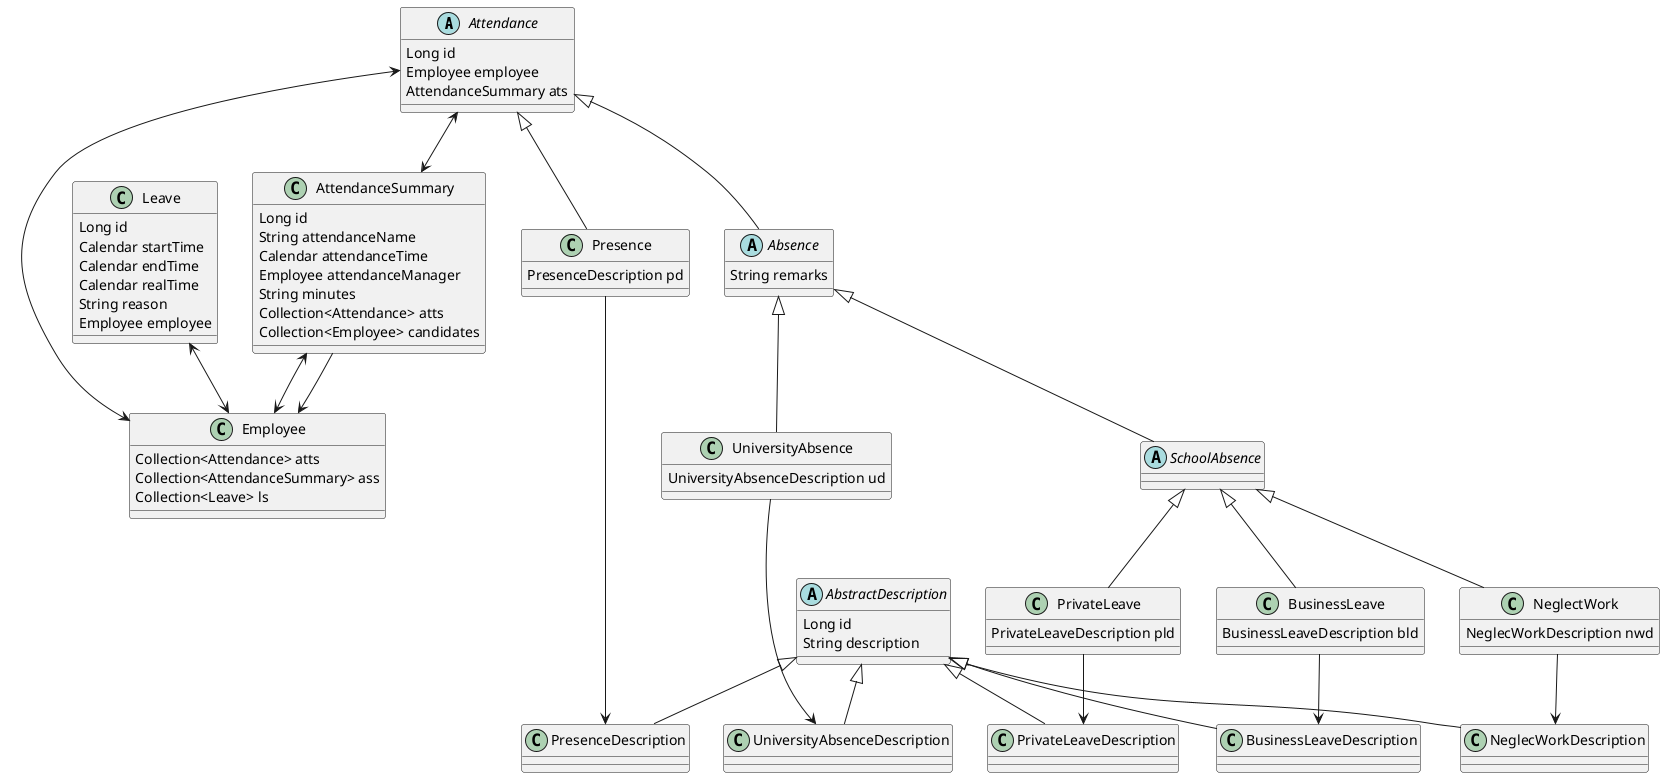 @startuml
abstract class Attendance{
    Long id
    Employee employee
    AttendanceSummary ats
}
class AttendanceSummary{
    Long id
    String attendanceName
    Calendar attendanceTime
    Employee attendanceManager
    String minutes
    Collection<Attendance> atts
    Collection<Employee> candidates
}


Attendance <--> AttendanceSummary
Attendance <--> Employee
AttendanceSummary <--> Employee
AttendanceSummary --> Employee


abstract class Absence{
    String remarks
}
class Presence{
    PresenceDescription pd
}
abstract class SchoolAbsence{
}
class UniversityAbsence{
    UniversityAbsenceDescription ud
}
class PrivateLeave{
    PrivateLeaveDescription pld
}
class BusinessLeave{
    BusinessLeaveDescription bld
}
class NeglectWork{
    NeglecWorkDescription nwd
}

class Employee{
    Collection<Attendance> atts
    Collection<AttendanceSummary> ass
    Collection<Leave> ls
}

abstract class AbstractDescription{
    Long id
    String description
}

Attendance <|-- Presence
Attendance <|-- Absence

Absence <|-- SchoolAbsence
Absence <|-- UniversityAbsence

SchoolAbsence<|-- PrivateLeave
SchoolAbsence<|-- BusinessLeave
SchoolAbsence<|-- NeglectWork

AbstractDescription<|-- PrivateLeaveDescription
AbstractDescription<|-- BusinessLeaveDescription
AbstractDescription<|-- NeglecWorkDescription
AbstractDescription<|-- UniversityAbsenceDescription
AbstractDescription<|-- PresenceDescription

PrivateLeave --> PrivateLeaveDescription
BusinessLeave-->BusinessLeaveDescription
NeglectWork-->NeglecWorkDescription
UniversityAbsence-->UniversityAbsenceDescription
Presence-->PresenceDescription

Leave <--> Employee

class Leave{
    Long id
    Calendar startTime
    Calendar endTime
    Calendar realTime
    String reason
    Employee employee
}
@enduml